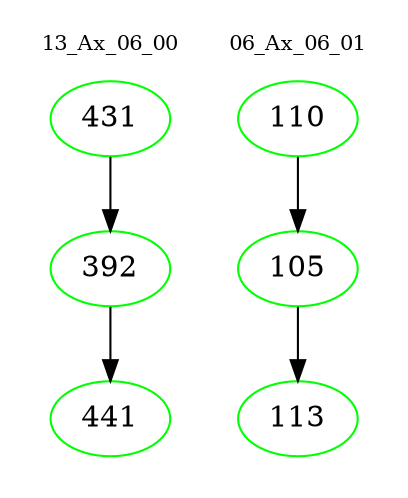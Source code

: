 digraph{
subgraph cluster_0 {
color = white
label = "13_Ax_06_00";
fontsize=10;
T0_431 [label="431", color="green"]
T0_431 -> T0_392 [color="black"]
T0_392 [label="392", color="green"]
T0_392 -> T0_441 [color="black"]
T0_441 [label="441", color="green"]
}
subgraph cluster_1 {
color = white
label = "06_Ax_06_01";
fontsize=10;
T1_110 [label="110", color="green"]
T1_110 -> T1_105 [color="black"]
T1_105 [label="105", color="green"]
T1_105 -> T1_113 [color="black"]
T1_113 [label="113", color="green"]
}
}
